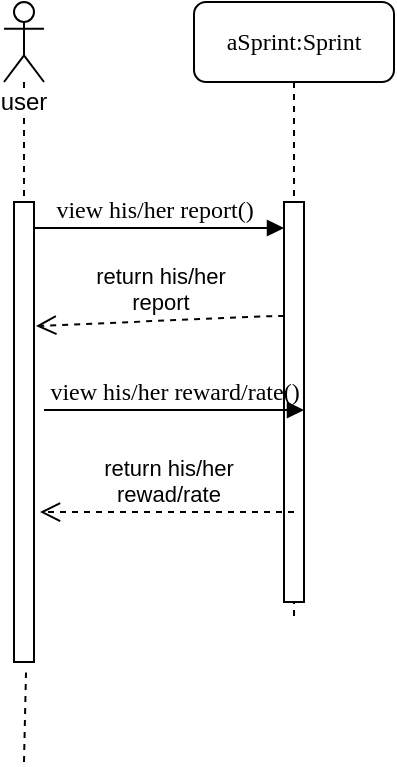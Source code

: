 <mxfile version="10.6.8" type="github"><diagram id="oLgalyNtDE9UF3nLEsSW" name="Page-1"><mxGraphModel dx="840" dy="471" grid="1" gridSize="10" guides="1" tooltips="1" connect="1" arrows="1" fold="1" page="1" pageScale="1" pageWidth="850" pageHeight="1100" math="0" shadow="0"><root><mxCell id="0"/><mxCell id="1" parent="0"/><mxCell id="ZOrDTqgPARtU2Dbnfg6I-1" value="aSprint:Sprint" style="shape=umlLifeline;perimeter=lifelinePerimeter;whiteSpace=wrap;html=1;container=1;collapsible=0;recursiveResize=0;outlineConnect=0;rounded=1;shadow=0;comic=0;labelBackgroundColor=none;strokeColor=#000000;strokeWidth=1;fillColor=#FFFFFF;fontFamily=Verdana;fontSize=12;fontColor=#000000;align=center;" vertex="1" parent="1"><mxGeometry x="270" y="110" width="100" height="310" as="geometry"/></mxCell><mxCell id="ZOrDTqgPARtU2Dbnfg6I-2" value="" style="html=1;points=[];perimeter=orthogonalPerimeter;rounded=0;shadow=0;comic=0;labelBackgroundColor=none;strokeColor=#000000;strokeWidth=1;fillColor=#FFFFFF;fontFamily=Verdana;fontSize=12;fontColor=#000000;align=center;" vertex="1" parent="ZOrDTqgPARtU2Dbnfg6I-1"><mxGeometry x="45" y="100" width="10" height="200" as="geometry"/></mxCell><mxCell id="ZOrDTqgPARtU2Dbnfg6I-3" value="&lt;div&gt;view his/her report()&lt;br&gt;&lt;/div&gt;" style="html=1;verticalAlign=bottom;endArrow=block;entryX=0;entryY=0;labelBackgroundColor=none;fontFamily=Verdana;fontSize=12;edgeStyle=elbowEdgeStyle;elbow=vertical;" edge="1" parent="1"><mxGeometry relative="1" as="geometry"><mxPoint x="185" y="223" as="sourcePoint"/><mxPoint x="315" y="223" as="targetPoint"/></mxGeometry></mxCell><mxCell id="ZOrDTqgPARtU2Dbnfg6I-4" value="" style="html=1;points=[];perimeter=orthogonalPerimeter;" vertex="1" parent="1"><mxGeometry x="180" y="210" width="10" height="230" as="geometry"/></mxCell><mxCell id="ZOrDTqgPARtU2Dbnfg6I-5" value="user" style="shape=umlLifeline;participant=umlActor;perimeter=lifelinePerimeter;whiteSpace=wrap;html=1;container=1;collapsible=0;recursiveResize=0;verticalAlign=top;spacingTop=36;labelBackgroundColor=#ffffff;outlineConnect=0;" vertex="1" parent="1"><mxGeometry x="175" y="110" width="20" height="100" as="geometry"/></mxCell><mxCell id="ZOrDTqgPARtU2Dbnfg6I-6" value="" style="endArrow=none;dashed=1;html=1;entryX=0.6;entryY=1.023;entryDx=0;entryDy=0;entryPerimeter=0;" edge="1" parent="1" target="ZOrDTqgPARtU2Dbnfg6I-4"><mxGeometry width="50" height="50" relative="1" as="geometry"><mxPoint x="185" y="490" as="sourcePoint"/><mxPoint x="185" y="350" as="targetPoint"/></mxGeometry></mxCell><mxCell id="ZOrDTqgPARtU2Dbnfg6I-7" value="&lt;div&gt;return his/her &lt;br&gt;&lt;/div&gt;&lt;div&gt;report&lt;/div&gt;" style="html=1;verticalAlign=bottom;endArrow=open;dashed=1;endSize=8;entryX=1.1;entryY=0.37;entryDx=0;entryDy=0;entryPerimeter=0;" edge="1" parent="1"><mxGeometry relative="1" as="geometry"><mxPoint x="315" y="267" as="sourcePoint"/><mxPoint x="191" y="272" as="targetPoint"/><Array as="points"><mxPoint x="310" y="267"/></Array></mxGeometry></mxCell><mxCell id="ZOrDTqgPARtU2Dbnfg6I-9" value="&lt;div&gt;view his/her reward/rate()&lt;br&gt;&lt;/div&gt;" style="html=1;verticalAlign=bottom;endArrow=block;entryX=0;entryY=0;labelBackgroundColor=none;fontFamily=Verdana;fontSize=12;edgeStyle=elbowEdgeStyle;elbow=vertical;" edge="1" parent="1"><mxGeometry relative="1" as="geometry"><mxPoint x="195" y="314" as="sourcePoint"/><mxPoint x="325" y="314" as="targetPoint"/></mxGeometry></mxCell><mxCell id="ZOrDTqgPARtU2Dbnfg6I-10" value="&lt;div&gt;return his/her &lt;br&gt;&lt;/div&gt;&lt;div&gt;rewad/rate&lt;/div&gt;" style="html=1;verticalAlign=bottom;endArrow=open;dashed=1;endSize=8;entryX=1.3;entryY=0.674;entryDx=0;entryDy=0;entryPerimeter=0;" edge="1" parent="1" target="ZOrDTqgPARtU2Dbnfg6I-4"><mxGeometry relative="1" as="geometry"><mxPoint x="320" y="365" as="sourcePoint"/><mxPoint x="201" y="369" as="targetPoint"/><Array as="points"/></mxGeometry></mxCell></root></mxGraphModel></diagram></mxfile>